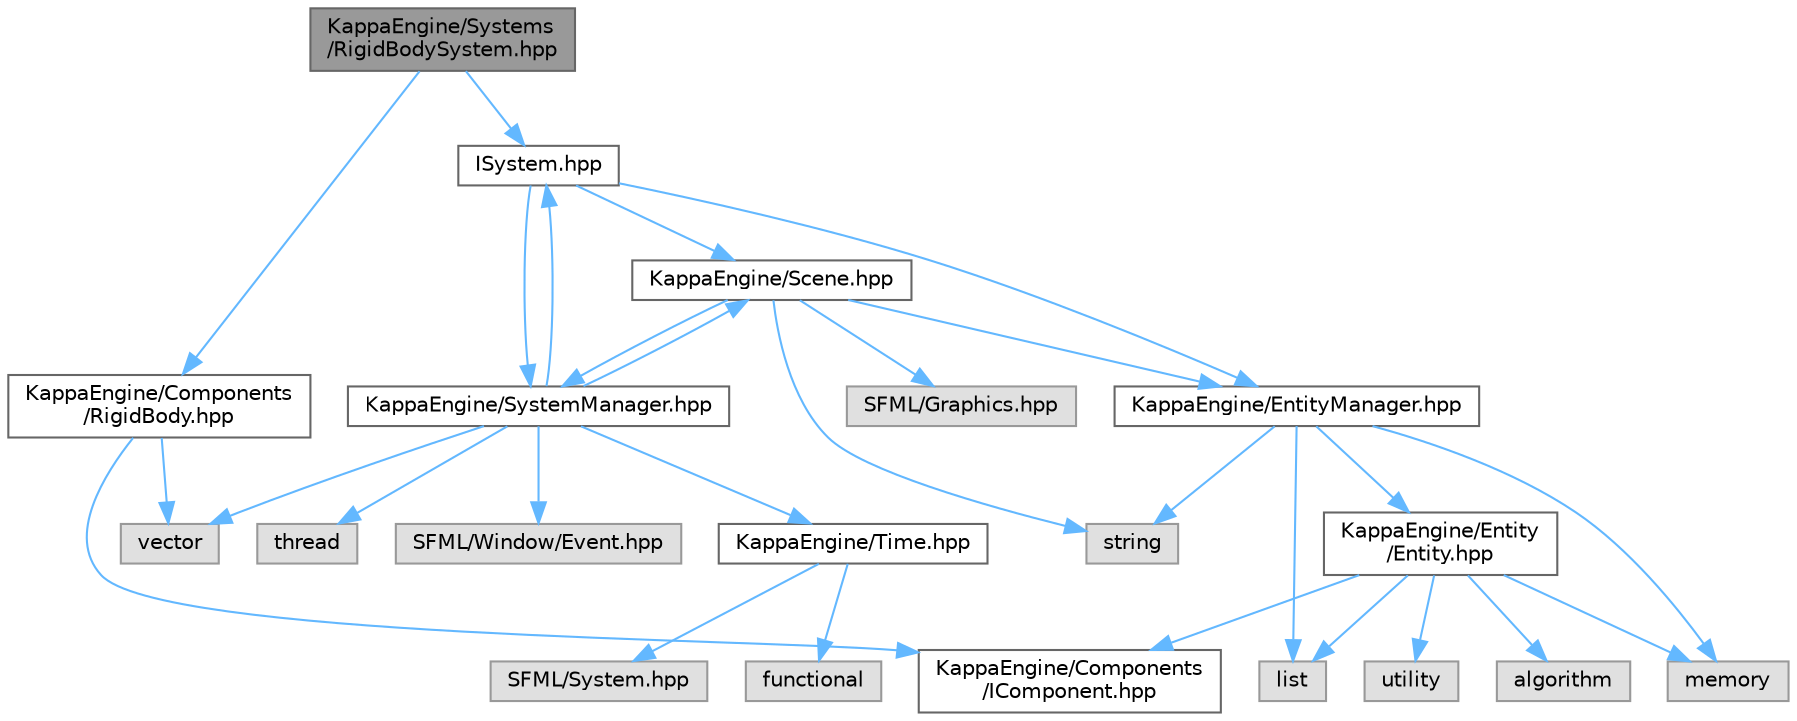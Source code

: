 digraph "KappaEngine/Systems/RigidBodySystem.hpp"
{
 // LATEX_PDF_SIZE
  bgcolor="transparent";
  edge [fontname=Helvetica,fontsize=10,labelfontname=Helvetica,labelfontsize=10];
  node [fontname=Helvetica,fontsize=10,shape=box,height=0.2,width=0.4];
  Node1 [label="KappaEngine/Systems\l/RigidBodySystem.hpp",height=0.2,width=0.4,color="gray40", fillcolor="grey60", style="filled", fontcolor="black",tooltip=" "];
  Node1 -> Node2 [color="steelblue1",style="solid"];
  Node2 [label="ISystem.hpp",height=0.2,width=0.4,color="grey40", fillcolor="white", style="filled",URL="$_i_system_8hpp.html",tooltip=" "];
  Node2 -> Node3 [color="steelblue1",style="solid"];
  Node3 [label="KappaEngine/EntityManager.hpp",height=0.2,width=0.4,color="grey40", fillcolor="white", style="filled",URL="$_entity_manager_8hpp.html",tooltip=" "];
  Node3 -> Node4 [color="steelblue1",style="solid"];
  Node4 [label="list",height=0.2,width=0.4,color="grey60", fillcolor="#E0E0E0", style="filled",tooltip=" "];
  Node3 -> Node5 [color="steelblue1",style="solid"];
  Node5 [label="string",height=0.2,width=0.4,color="grey60", fillcolor="#E0E0E0", style="filled",tooltip=" "];
  Node3 -> Node6 [color="steelblue1",style="solid"];
  Node6 [label="memory",height=0.2,width=0.4,color="grey60", fillcolor="#E0E0E0", style="filled",tooltip=" "];
  Node3 -> Node7 [color="steelblue1",style="solid"];
  Node7 [label="KappaEngine/Entity\l/Entity.hpp",height=0.2,width=0.4,color="grey40", fillcolor="white", style="filled",URL="$_entity_8hpp.html",tooltip=" "];
  Node7 -> Node4 [color="steelblue1",style="solid"];
  Node7 -> Node6 [color="steelblue1",style="solid"];
  Node7 -> Node8 [color="steelblue1",style="solid"];
  Node8 [label="algorithm",height=0.2,width=0.4,color="grey60", fillcolor="#E0E0E0", style="filled",tooltip=" "];
  Node7 -> Node9 [color="steelblue1",style="solid"];
  Node9 [label="utility",height=0.2,width=0.4,color="grey60", fillcolor="#E0E0E0", style="filled",tooltip=" "];
  Node7 -> Node10 [color="steelblue1",style="solid"];
  Node10 [label="KappaEngine/Components\l/IComponent.hpp",height=0.2,width=0.4,color="grey40", fillcolor="white", style="filled",URL="$_i_component_8hpp.html",tooltip=" "];
  Node2 -> Node11 [color="steelblue1",style="solid"];
  Node11 [label="KappaEngine/Scene.hpp",height=0.2,width=0.4,color="grey40", fillcolor="white", style="filled",URL="$_scene_8hpp.html",tooltip=" "];
  Node11 -> Node5 [color="steelblue1",style="solid"];
  Node11 -> Node12 [color="steelblue1",style="solid"];
  Node12 [label="SFML/Graphics.hpp",height=0.2,width=0.4,color="grey60", fillcolor="#E0E0E0", style="filled",tooltip=" "];
  Node11 -> Node13 [color="steelblue1",style="solid"];
  Node13 [label="KappaEngine/SystemManager.hpp",height=0.2,width=0.4,color="grey40", fillcolor="white", style="filled",URL="$_system_manager_8hpp.html",tooltip=" "];
  Node13 -> Node14 [color="steelblue1",style="solid"];
  Node14 [label="vector",height=0.2,width=0.4,color="grey60", fillcolor="#E0E0E0", style="filled",tooltip=" "];
  Node13 -> Node15 [color="steelblue1",style="solid"];
  Node15 [label="thread",height=0.2,width=0.4,color="grey60", fillcolor="#E0E0E0", style="filled",tooltip=" "];
  Node13 -> Node16 [color="steelblue1",style="solid"];
  Node16 [label="SFML/Window/Event.hpp",height=0.2,width=0.4,color="grey60", fillcolor="#E0E0E0", style="filled",tooltip=" "];
  Node13 -> Node17 [color="steelblue1",style="solid"];
  Node17 [label="KappaEngine/Time.hpp",height=0.2,width=0.4,color="grey40", fillcolor="white", style="filled",URL="$_time_8hpp.html",tooltip=" "];
  Node17 -> Node18 [color="steelblue1",style="solid"];
  Node18 [label="SFML/System.hpp",height=0.2,width=0.4,color="grey60", fillcolor="#E0E0E0", style="filled",tooltip=" "];
  Node17 -> Node19 [color="steelblue1",style="solid"];
  Node19 [label="functional",height=0.2,width=0.4,color="grey60", fillcolor="#E0E0E0", style="filled",tooltip=" "];
  Node13 -> Node2 [color="steelblue1",style="solid"];
  Node13 -> Node11 [color="steelblue1",style="solid"];
  Node11 -> Node3 [color="steelblue1",style="solid"];
  Node2 -> Node13 [color="steelblue1",style="solid"];
  Node1 -> Node20 [color="steelblue1",style="solid"];
  Node20 [label="KappaEngine/Components\l/RigidBody.hpp",height=0.2,width=0.4,color="grey40", fillcolor="white", style="filled",URL="$_rigid_body_8hpp.html",tooltip=" "];
  Node20 -> Node14 [color="steelblue1",style="solid"];
  Node20 -> Node10 [color="steelblue1",style="solid"];
}

